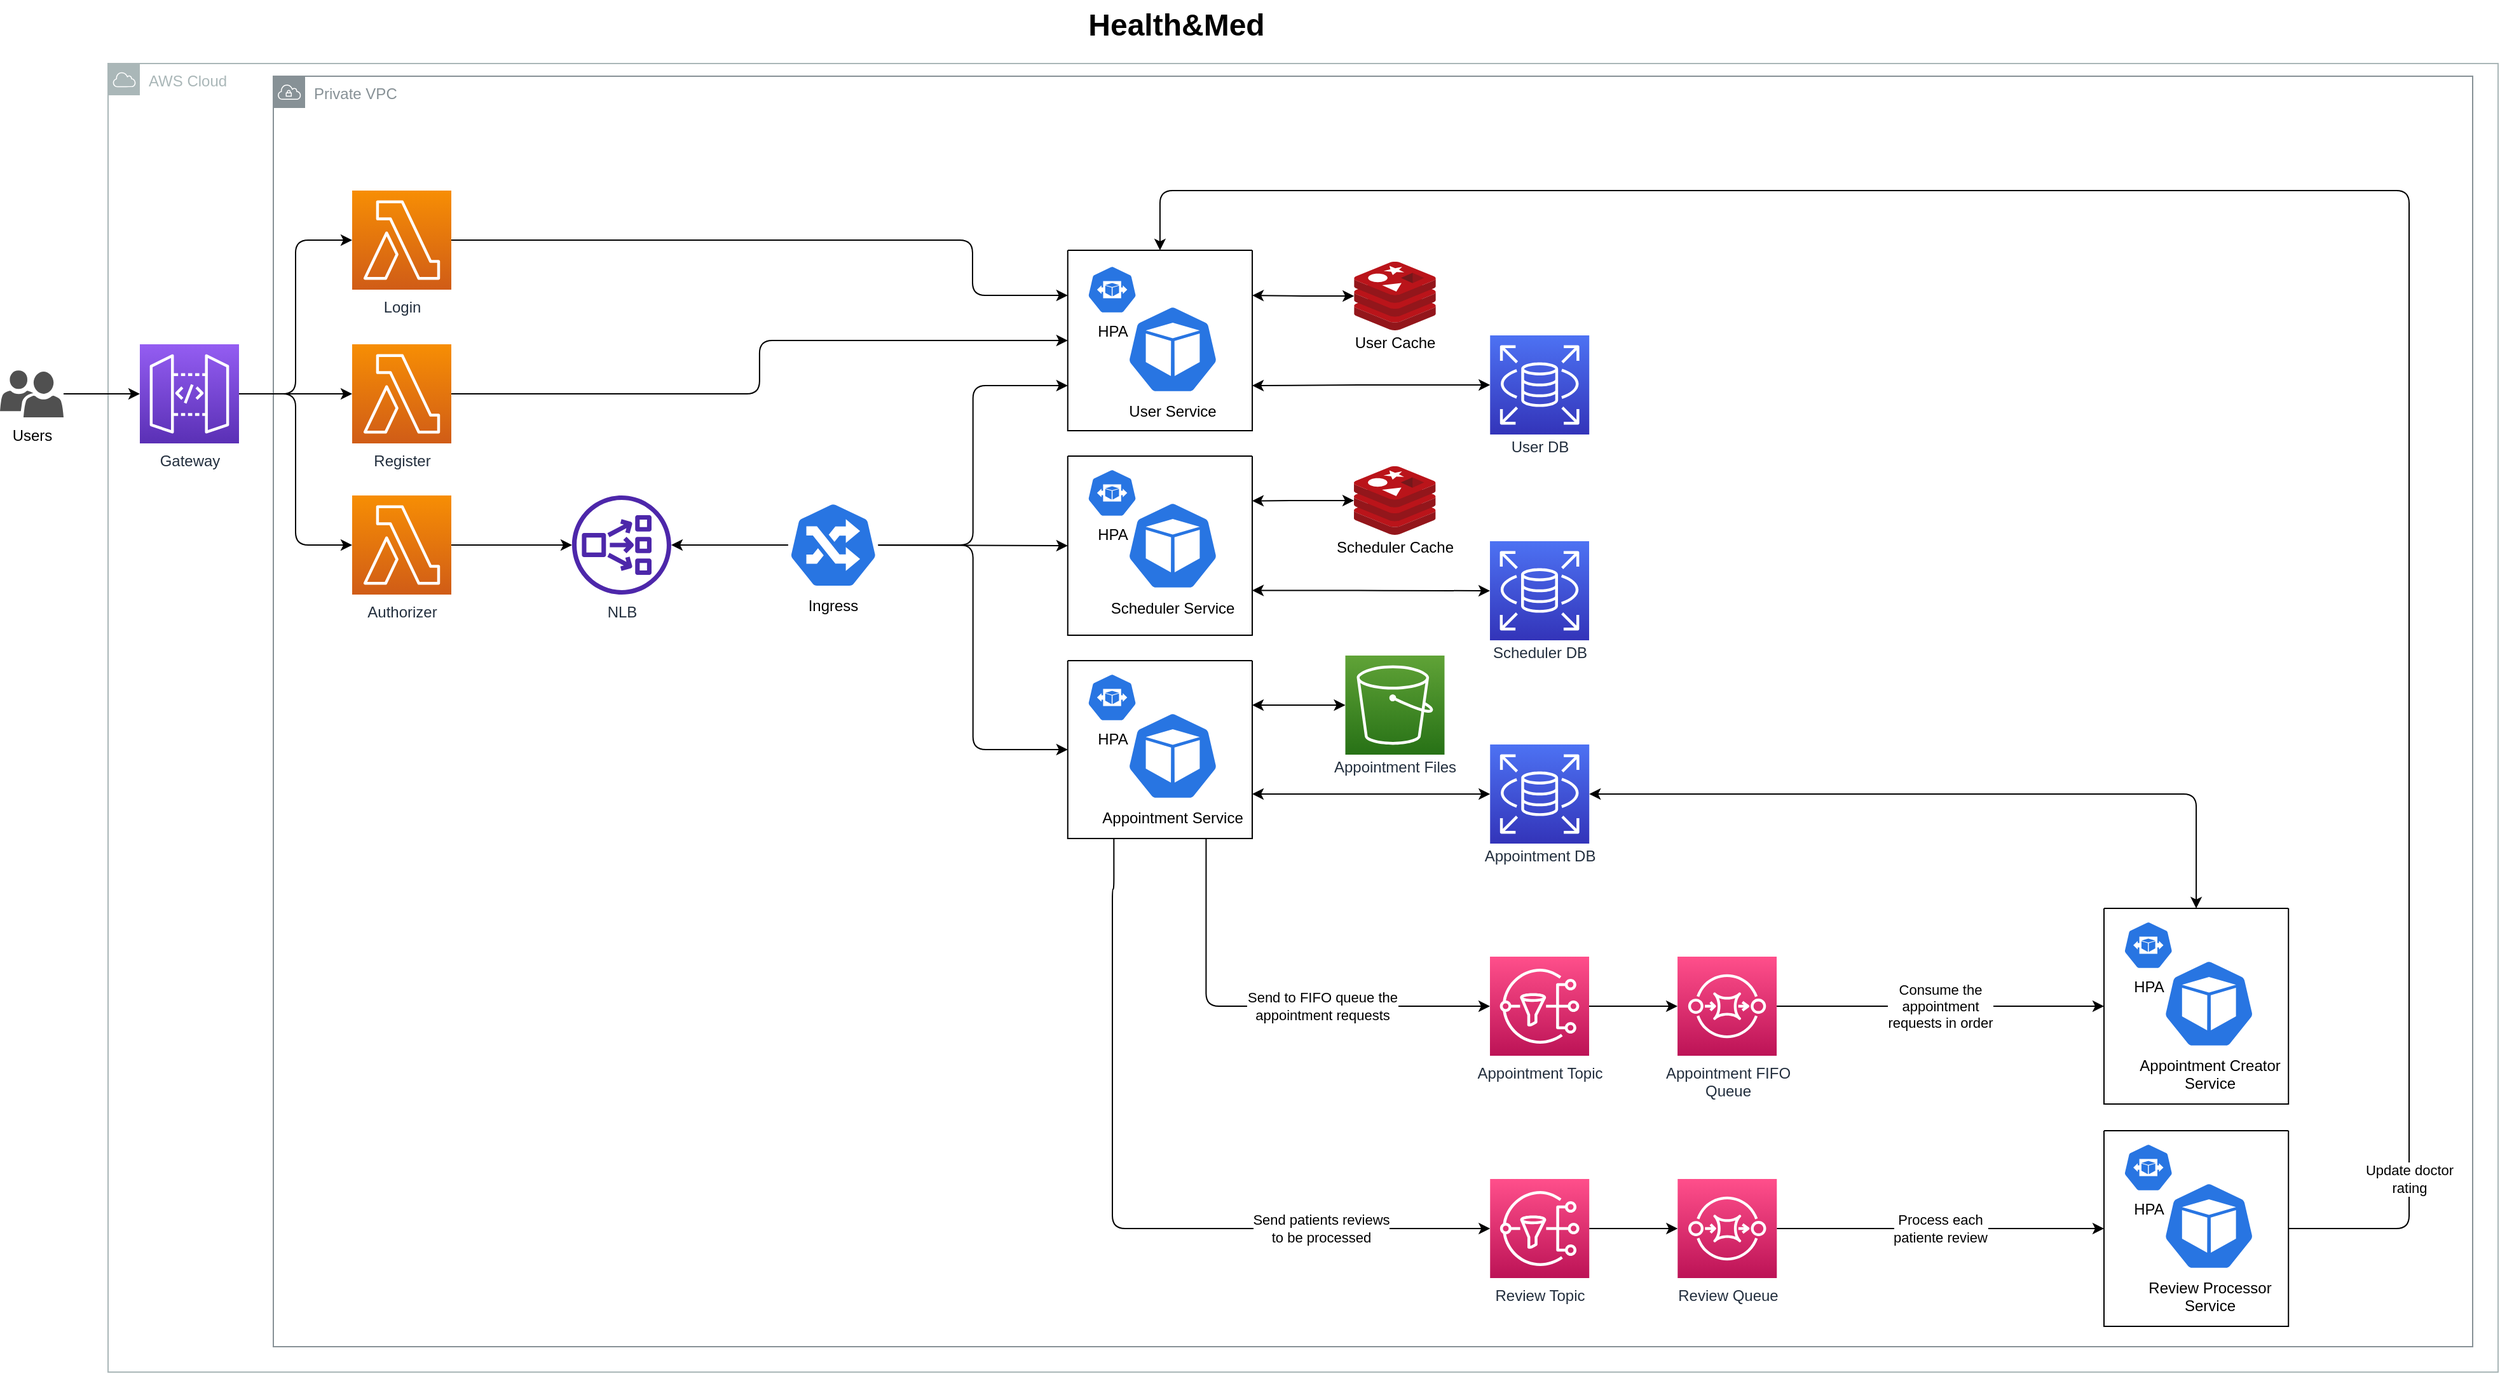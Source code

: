 <mxfile scale="1" border="10">
    <diagram id="gdUvleXatDT4JzoaOzgu" name="Arquitetura">
        <mxGraphModel dx="2665" dy="1490" grid="1" gridSize="10" guides="1" tooltips="1" connect="1" arrows="1" fold="1" page="1" pageScale="1" pageWidth="850" pageHeight="1100" background="#ffffff" math="0" shadow="0">
            <root>
                <mxCell id="0"/>
                <mxCell id="1" parent="0"/>
                <mxCell id="h52EhWeXdkFsN7Ld-P_R-19" value="AWS Cloud" style="sketch=0;outlineConnect=0;gradientColor=none;html=1;whiteSpace=wrap;fontSize=12;fontStyle=0;shape=mxgraph.aws4.group;grIcon=mxgraph.aws4.group_aws_cloud;strokeColor=#AAB7B8;fillColor=none;verticalAlign=top;align=left;spacingLeft=30;fontColor=#AAB7B8;dashed=0;labelBackgroundColor=default;rounded=1;movable=1;resizable=1;rotatable=1;deletable=1;editable=1;connectable=1;" parent="1" vertex="1">
                    <mxGeometry x="110" y="50" width="1880" height="1030" as="geometry"/>
                </mxCell>
                <mxCell id="h52EhWeXdkFsN7Ld-P_R-20" value="Private VPC" style="sketch=0;outlineConnect=0;gradientColor=none;html=1;whiteSpace=wrap;fontSize=12;fontStyle=0;shape=mxgraph.aws4.group;grIcon=mxgraph.aws4.group_vpc;strokeColor=#879196;fillColor=none;verticalAlign=top;align=left;spacingLeft=30;fontColor=#879196;dashed=0;labelBackgroundColor=default;rounded=1;movable=1;resizable=1;rotatable=1;deletable=1;editable=1;connectable=1;" parent="1" vertex="1">
                    <mxGeometry x="240" y="60" width="1730" height="1000" as="geometry"/>
                </mxCell>
                <mxCell id="2" value="Health&amp;amp;Med" style="text;strokeColor=none;fillColor=none;html=1;fontSize=24;fontStyle=1;verticalAlign=middle;align=center;rounded=1;" parent="1" vertex="1">
                    <mxGeometry x="900" width="100" height="40" as="geometry"/>
                </mxCell>
                <mxCell id="h52EhWeXdkFsN7Ld-P_R-56" style="edgeStyle=orthogonalEdgeStyle;curved=1;html=1;entryX=0;entryY=0.5;entryDx=0;entryDy=0;entryPerimeter=0;rounded=1;" parent="1" source="h52EhWeXdkFsN7Ld-P_R-12" target="h52EhWeXdkFsN7Ld-P_R-22" edge="1">
                    <mxGeometry relative="1" as="geometry"/>
                </mxCell>
                <mxCell id="h52EhWeXdkFsN7Ld-P_R-12" value="Users" style="sketch=0;pointerEvents=1;shadow=0;dashed=0;html=1;strokeColor=none;labelPosition=center;verticalLabelPosition=bottom;verticalAlign=top;align=center;fillColor=#505050;shape=mxgraph.mscae.intune.user_group;labelBackgroundColor=default;rounded=1;" parent="1" vertex="1">
                    <mxGeometry x="25" y="291.5" width="50" height="37" as="geometry"/>
                </mxCell>
                <mxCell id="h52EhWeXdkFsN7Ld-P_R-26" style="edgeStyle=orthogonalEdgeStyle;curved=1;html=1;entryX=0;entryY=0.5;entryDx=0;entryDy=0;entryPerimeter=0;rounded=1;" parent="1" source="h52EhWeXdkFsN7Ld-P_R-22" target="h52EhWeXdkFsN7Ld-P_R-23" edge="1">
                    <mxGeometry relative="1" as="geometry"/>
                </mxCell>
                <mxCell id="h52EhWeXdkFsN7Ld-P_R-27" style="edgeStyle=orthogonalEdgeStyle;html=1;entryX=0;entryY=0.5;entryDx=0;entryDy=0;entryPerimeter=0;rounded=1;" parent="1" source="h52EhWeXdkFsN7Ld-P_R-22" target="h52EhWeXdkFsN7Ld-P_R-25" edge="1">
                    <mxGeometry relative="1" as="geometry"/>
                </mxCell>
                <mxCell id="h52EhWeXdkFsN7Ld-P_R-28" style="edgeStyle=orthogonalEdgeStyle;html=1;entryX=0;entryY=0.5;entryDx=0;entryDy=0;entryPerimeter=0;rounded=1;" parent="1" source="h52EhWeXdkFsN7Ld-P_R-22" target="h52EhWeXdkFsN7Ld-P_R-24" edge="1">
                    <mxGeometry relative="1" as="geometry"/>
                </mxCell>
                <mxCell id="h52EhWeXdkFsN7Ld-P_R-22" value="Gateway" style="sketch=0;points=[[0,0,0],[0.25,0,0],[0.5,0,0],[0.75,0,0],[1,0,0],[0,1,0],[0.25,1,0],[0.5,1,0],[0.75,1,0],[1,1,0],[0,0.25,0],[0,0.5,0],[0,0.75,0],[1,0.25,0],[1,0.5,0],[1,0.75,0]];outlineConnect=0;fontColor=#232F3E;gradientColor=#945DF2;gradientDirection=north;fillColor=#5A30B5;strokeColor=#ffffff;dashed=0;verticalLabelPosition=bottom;verticalAlign=top;align=center;html=1;fontSize=12;fontStyle=0;aspect=fixed;shape=mxgraph.aws4.resourceIcon;resIcon=mxgraph.aws4.api_gateway;labelBackgroundColor=default;rounded=1;" parent="1" vertex="1">
                    <mxGeometry x="135" y="271" width="78" height="78" as="geometry"/>
                </mxCell>
                <mxCell id="54" style="edgeStyle=orthogonalEdgeStyle;rounded=1;html=1;entryX=0;entryY=0.5;entryDx=0;entryDy=0;startArrow=none;startFill=0;" parent="1" source="h52EhWeXdkFsN7Ld-P_R-23" target="51" edge="1">
                    <mxGeometry relative="1" as="geometry"/>
                </mxCell>
                <mxCell id="h52EhWeXdkFsN7Ld-P_R-23" value="Register" style="sketch=0;points=[[0,0,0],[0.25,0,0],[0.5,0,0],[0.75,0,0],[1,0,0],[0,1,0],[0.25,1,0],[0.5,1,0],[0.75,1,0],[1,1,0],[0,0.25,0],[0,0.5,0],[0,0.75,0],[1,0.25,0],[1,0.5,0],[1,0.75,0]];outlineConnect=0;fontColor=#232F3E;gradientColor=#F78E04;gradientDirection=north;fillColor=#D05C17;strokeColor=#ffffff;dashed=0;verticalLabelPosition=bottom;verticalAlign=top;align=center;html=1;fontSize=12;fontStyle=0;aspect=fixed;shape=mxgraph.aws4.resourceIcon;resIcon=mxgraph.aws4.lambda;labelBackgroundColor=default;rounded=1;" parent="1" vertex="1">
                    <mxGeometry x="302" y="271" width="78" height="78" as="geometry"/>
                </mxCell>
                <mxCell id="h52EhWeXdkFsN7Ld-P_R-34" style="edgeStyle=orthogonalEdgeStyle;curved=1;html=1;rounded=1;" parent="1" source="h52EhWeXdkFsN7Ld-P_R-24" target="h52EhWeXdkFsN7Ld-P_R-32" edge="1">
                    <mxGeometry relative="1" as="geometry"/>
                </mxCell>
                <mxCell id="h52EhWeXdkFsN7Ld-P_R-24" value="Authorizer" style="sketch=0;points=[[0,0,0],[0.25,0,0],[0.5,0,0],[0.75,0,0],[1,0,0],[0,1,0],[0.25,1,0],[0.5,1,0],[0.75,1,0],[1,1,0],[0,0.25,0],[0,0.5,0],[0,0.75,0],[1,0.25,0],[1,0.5,0],[1,0.75,0]];outlineConnect=0;fontColor=#232F3E;gradientColor=#F78E04;gradientDirection=north;fillColor=#D05C17;strokeColor=#ffffff;dashed=0;verticalLabelPosition=bottom;verticalAlign=top;align=center;html=1;fontSize=12;fontStyle=0;aspect=fixed;shape=mxgraph.aws4.resourceIcon;resIcon=mxgraph.aws4.lambda;labelBackgroundColor=default;rounded=1;" parent="1" vertex="1">
                    <mxGeometry x="302" y="390" width="78" height="78" as="geometry"/>
                </mxCell>
                <mxCell id="69" style="edgeStyle=orthogonalEdgeStyle;rounded=1;html=1;entryX=0;entryY=0.25;entryDx=0;entryDy=0;startArrow=none;startFill=0;" parent="1" source="h52EhWeXdkFsN7Ld-P_R-25" target="51" edge="1">
                    <mxGeometry relative="1" as="geometry">
                        <Array as="points">
                            <mxPoint x="790" y="189"/>
                            <mxPoint x="790" y="233"/>
                        </Array>
                    </mxGeometry>
                </mxCell>
                <mxCell id="h52EhWeXdkFsN7Ld-P_R-25" value="Login" style="sketch=0;points=[[0,0,0],[0.25,0,0],[0.5,0,0],[0.75,0,0],[1,0,0],[0,1,0],[0.25,1,0],[0.5,1,0],[0.75,1,0],[1,1,0],[0,0.25,0],[0,0.5,0],[0,0.75,0],[1,0.25,0],[1,0.5,0],[1,0.75,0]];outlineConnect=0;fontColor=#232F3E;gradientColor=#F78E04;gradientDirection=north;fillColor=#D05C17;strokeColor=#ffffff;dashed=0;verticalLabelPosition=bottom;verticalAlign=top;align=center;html=1;fontSize=12;fontStyle=0;aspect=fixed;shape=mxgraph.aws4.resourceIcon;resIcon=mxgraph.aws4.lambda;labelBackgroundColor=default;rounded=1;" parent="1" vertex="1">
                    <mxGeometry x="302" y="150" width="78" height="78" as="geometry"/>
                </mxCell>
                <mxCell id="h52EhWeXdkFsN7Ld-P_R-32" value="NLB" style="sketch=0;outlineConnect=0;fontColor=#232F3E;gradientColor=none;fillColor=#4D27AA;strokeColor=none;dashed=0;verticalLabelPosition=bottom;verticalAlign=top;align=center;html=1;fontSize=12;fontStyle=0;aspect=fixed;pointerEvents=1;shape=mxgraph.aws4.network_load_balancer;labelBackgroundColor=default;rounded=1;" parent="1" vertex="1">
                    <mxGeometry x="475" y="390" width="78" height="78" as="geometry"/>
                </mxCell>
                <mxCell id="53" style="edgeStyle=orthogonalEdgeStyle;html=1;entryX=0;entryY=0.75;entryDx=0;entryDy=0;startArrow=none;startFill=0;rounded=1;" parent="1" source="h52EhWeXdkFsN7Ld-P_R-35" target="51" edge="1">
                    <mxGeometry relative="1" as="geometry"/>
                </mxCell>
                <mxCell id="57" style="rounded=1;html=1;entryX=0;entryY=0.5;entryDx=0;entryDy=0;startArrow=none;startFill=0;" parent="1" source="h52EhWeXdkFsN7Ld-P_R-35" target="56" edge="1">
                    <mxGeometry relative="1" as="geometry"/>
                </mxCell>
                <mxCell id="65" style="edgeStyle=orthogonalEdgeStyle;rounded=1;html=1;entryX=0;entryY=0.5;entryDx=0;entryDy=0;startArrow=none;startFill=0;" parent="1" source="h52EhWeXdkFsN7Ld-P_R-35" target="62" edge="1">
                    <mxGeometry relative="1" as="geometry"/>
                </mxCell>
                <mxCell id="68" style="edgeStyle=orthogonalEdgeStyle;rounded=1;html=1;startArrow=none;startFill=0;" parent="1" source="h52EhWeXdkFsN7Ld-P_R-35" target="h52EhWeXdkFsN7Ld-P_R-32" edge="1">
                    <mxGeometry relative="1" as="geometry"/>
                </mxCell>
                <mxCell id="h52EhWeXdkFsN7Ld-P_R-35" value="Ingress" style="sketch=0;html=1;dashed=0;whitespace=wrap;fillColor=#2875E2;strokeColor=#ffffff;points=[[0.005,0.63,0],[0.1,0.2,0],[0.9,0.2,0],[0.5,0,0],[0.995,0.63,0],[0.72,0.99,0],[0.5,1,0],[0.28,0.99,0]];verticalLabelPosition=bottom;align=center;verticalAlign=top;shape=mxgraph.kubernetes.icon;prIcon=ing;labelBackgroundColor=default;rounded=1;" parent="1" vertex="1">
                    <mxGeometry x="645" y="395" width="70.83" height="68" as="geometry"/>
                </mxCell>
                <mxCell id="h52EhWeXdkFsN7Ld-P_R-50" value="Send to FIFO queue the&lt;br&gt;appointment requests" style="edgeStyle=orthogonalEdgeStyle;html=1;entryX=0;entryY=0.5;entryDx=0;entryDy=0;entryPerimeter=0;rounded=1;exitX=0.75;exitY=1;exitDx=0;exitDy=0;" parent="1" source="62" target="h52EhWeXdkFsN7Ld-P_R-49" edge="1">
                    <mxGeometry x="0.258" relative="1" as="geometry">
                        <mxPoint as="offset"/>
                    </mxGeometry>
                </mxCell>
                <mxCell id="43" value="Send patients reviews&lt;br&gt;to be processed" style="edgeStyle=orthogonalEdgeStyle;html=1;entryX=0;entryY=0.5;entryDx=0;entryDy=0;entryPerimeter=0;startArrow=none;startFill=0;endArrow=classic;endFill=1;exitX=0.25;exitY=1;exitDx=0;exitDy=0;" parent="1" source="62" target="22" edge="1">
                    <mxGeometry x="0.56" relative="1" as="geometry">
                        <Array as="points">
                            <mxPoint x="901" y="700"/>
                            <mxPoint x="900" y="700"/>
                            <mxPoint x="900" y="967"/>
                        </Array>
                        <mxPoint as="offset"/>
                    </mxGeometry>
                </mxCell>
                <mxCell id="h52EhWeXdkFsN7Ld-P_R-45" value="Scheduler DB" style="sketch=0;points=[[0,0,0],[0.25,0,0],[0.5,0,0],[0.75,0,0],[1,0,0],[0,1,0],[0.25,1,0],[0.5,1,0],[0.75,1,0],[1,1,0],[0,0.25,0],[0,0.5,0],[0,0.75,0],[1,0.25,0],[1,0.5,0],[1,0.75,0]];outlineConnect=0;fontColor=#232F3E;gradientColor=#4D72F3;gradientDirection=north;fillColor=#3334B9;strokeColor=#ffffff;dashed=0;verticalLabelPosition=bottom;verticalAlign=top;align=center;html=1;fontSize=12;fontStyle=0;aspect=fixed;shape=mxgraph.aws4.resourceIcon;resIcon=mxgraph.aws4.rds;labelBackgroundColor=default;rounded=1;spacingTop=-4;" parent="1" vertex="1">
                    <mxGeometry x="1197" y="426" width="78" height="78" as="geometry"/>
                </mxCell>
                <mxCell id="17" style="edgeStyle=none;html=1;entryX=0;entryY=0.5;entryDx=0;entryDy=0;entryPerimeter=0;" parent="1" source="h52EhWeXdkFsN7Ld-P_R-49" target="h52EhWeXdkFsN7Ld-P_R-53" edge="1">
                    <mxGeometry relative="1" as="geometry"/>
                </mxCell>
                <mxCell id="h52EhWeXdkFsN7Ld-P_R-49" value="Appointment Topic" style="sketch=0;points=[[0,0,0],[0.25,0,0],[0.5,0,0],[0.75,0,0],[1,0,0],[0,1,0],[0.25,1,0],[0.5,1,0],[0.75,1,0],[1,1,0],[0,0.25,0],[0,0.5,0],[0,0.75,0],[1,0.25,0],[1,0.5,0],[1,0.75,0]];outlineConnect=0;fontColor=#232F3E;gradientColor=#FF4F8B;gradientDirection=north;fillColor=#BC1356;strokeColor=#ffffff;dashed=0;verticalLabelPosition=bottom;verticalAlign=top;align=center;html=1;fontSize=12;fontStyle=0;aspect=fixed;shape=mxgraph.aws4.resourceIcon;resIcon=mxgraph.aws4.sns;labelBackgroundColor=default;rounded=1;" parent="1" vertex="1">
                    <mxGeometry x="1197" y="753" width="78" height="78" as="geometry"/>
                </mxCell>
                <mxCell id="h52EhWeXdkFsN7Ld-P_R-63" value="Consume the&lt;br&gt;appointment&lt;br&gt;requests in order" style="edgeStyle=orthogonalEdgeStyle;curved=1;html=1;rounded=1;entryX=0;entryY=0.5;entryDx=0;entryDy=0;" parent="1" source="h52EhWeXdkFsN7Ld-P_R-53" target="70" edge="1">
                    <mxGeometry relative="1" as="geometry">
                        <mxPoint x="1900" y="600" as="targetPoint"/>
                    </mxGeometry>
                </mxCell>
                <mxCell id="h52EhWeXdkFsN7Ld-P_R-53" value="Appointment FIFO&lt;br&gt;Queue" style="sketch=0;points=[[0,0,0],[0.25,0,0],[0.5,0,0],[0.75,0,0],[1,0,0],[0,1,0],[0.25,1,0],[0.5,1,0],[0.75,1,0],[1,1,0],[0,0.25,0],[0,0.5,0],[0,0.75,0],[1,0.25,0],[1,0.5,0],[1,0.75,0]];outlineConnect=0;fontColor=#232F3E;gradientColor=#FF4F8B;gradientDirection=north;fillColor=#BC1356;strokeColor=#ffffff;dashed=0;verticalLabelPosition=bottom;verticalAlign=top;align=center;html=1;fontSize=12;fontStyle=0;aspect=fixed;shape=mxgraph.aws4.resourceIcon;resIcon=mxgraph.aws4.sqs;labelBackgroundColor=default;rounded=1;" parent="1" vertex="1">
                    <mxGeometry x="1344.54" y="753" width="78" height="78" as="geometry"/>
                </mxCell>
                <mxCell id="11" style="edgeStyle=orthogonalEdgeStyle;html=1;entryX=1;entryY=0.25;entryDx=0;entryDy=0;startArrow=classic;startFill=1;rounded=0;" parent="1" source="h52EhWeXdkFsN7Ld-P_R-57" target="51" edge="1">
                    <mxGeometry relative="1" as="geometry"/>
                </mxCell>
                <mxCell id="h52EhWeXdkFsN7Ld-P_R-57" value="User Cache" style="sketch=0;aspect=fixed;html=1;points=[];align=center;image;fontSize=12;image=img/lib/mscae/Cache_Redis_Product.svg;labelBackgroundColor=default;strokeColor=default;spacingTop=-4;rounded=1;" parent="1" vertex="1">
                    <mxGeometry x="1090.105" y="206" width="64.29" height="54" as="geometry"/>
                </mxCell>
                <mxCell id="h52EhWeXdkFsN7Ld-P_R-47" value="Appointment DB" style="sketch=0;points=[[0,0,0],[0.25,0,0],[0.5,0,0],[0.75,0,0],[1,0,0],[0,1,0],[0.25,1,0],[0.5,1,0],[0.75,1,0],[1,1,0],[0,0.25,0],[0,0.5,0],[0,0.75,0],[1,0.25,0],[1,0.5,0],[1,0.75,0]];outlineConnect=0;fontColor=#232F3E;gradientColor=#4D72F3;gradientDirection=north;fillColor=#3334B9;strokeColor=#ffffff;dashed=0;verticalLabelPosition=bottom;verticalAlign=top;align=center;html=1;fontSize=12;fontStyle=0;aspect=fixed;shape=mxgraph.aws4.resourceIcon;resIcon=mxgraph.aws4.rds;labelBackgroundColor=default;spacingTop=-4;rounded=1;" parent="1" vertex="1">
                    <mxGeometry x="1197.11" y="586" width="78" height="78" as="geometry"/>
                </mxCell>
                <mxCell id="61" style="edgeStyle=orthogonalEdgeStyle;rounded=1;html=1;entryX=1;entryY=0.25;entryDx=0;entryDy=0;startArrow=classic;startFill=1;" parent="1" source="h52EhWeXdkFsN7Ld-P_R-67" target="56" edge="1">
                    <mxGeometry relative="1" as="geometry"/>
                </mxCell>
                <mxCell id="h52EhWeXdkFsN7Ld-P_R-67" value="Scheduler Cache" style="sketch=0;aspect=fixed;html=1;points=[];align=center;image;fontSize=12;image=img/lib/mscae/Cache_Redis_Product.svg;labelBackgroundColor=default;strokeColor=default;spacingTop=-4;rounded=1;" parent="1" vertex="1">
                    <mxGeometry x="1089.995" y="367" width="64.29" height="54" as="geometry"/>
                </mxCell>
                <mxCell id="52" style="html=1;entryX=1;entryY=0.75;entryDx=0;entryDy=0;startArrow=classic;startFill=1;edgeStyle=orthogonalEdgeStyle;" parent="1" source="h52EhWeXdkFsN7Ld-P_R-29" target="51" edge="1">
                    <mxGeometry relative="1" as="geometry"/>
                </mxCell>
                <mxCell id="h52EhWeXdkFsN7Ld-P_R-29" value="User DB" style="sketch=0;points=[[0,0,0],[0.25,0,0],[0.5,0,0],[0.75,0,0],[1,0,0],[0,1,0],[0.25,1,0],[0.5,1,0],[0.75,1,0],[1,1,0],[0,0.25,0],[0,0.5,0],[0,0.75,0],[1,0.25,0],[1,0.5,0],[1,0.75,0]];outlineConnect=0;fontColor=#232F3E;gradientColor=#4D72F3;gradientDirection=north;fillColor=#3334B9;strokeColor=#ffffff;dashed=0;verticalLabelPosition=bottom;verticalAlign=top;align=center;html=1;fontSize=12;fontStyle=0;aspect=fixed;shape=mxgraph.aws4.resourceIcon;resIcon=mxgraph.aws4.rds;labelBackgroundColor=default;rounded=1;spacingTop=-4;" parent="1" vertex="1">
                    <mxGeometry x="1197.11" y="264" width="78" height="78" as="geometry"/>
                </mxCell>
                <mxCell id="25" style="edgeStyle=orthogonalEdgeStyle;html=1;entryX=0;entryY=0.5;entryDx=0;entryDy=0;entryPerimeter=0;startArrow=none;startFill=0;endArrow=classic;endFill=1;" parent="1" source="22" target="23" edge="1">
                    <mxGeometry relative="1" as="geometry"/>
                </mxCell>
                <mxCell id="22" value="Review Topic" style="sketch=0;points=[[0,0,0],[0.25,0,0],[0.5,0,0],[0.75,0,0],[1,0,0],[0,1,0],[0.25,1,0],[0.5,1,0],[0.75,1,0],[1,1,0],[0,0.25,0],[0,0.5,0],[0,0.75,0],[1,0.25,0],[1,0.5,0],[1,0.75,0]];outlineConnect=0;fontColor=#232F3E;gradientColor=#FF4F8B;gradientDirection=north;fillColor=#BC1356;strokeColor=#ffffff;dashed=0;verticalLabelPosition=bottom;verticalAlign=top;align=center;html=1;fontSize=12;fontStyle=0;aspect=fixed;shape=mxgraph.aws4.resourceIcon;resIcon=mxgraph.aws4.sns;labelBackgroundColor=default;rounded=1;" parent="1" vertex="1">
                    <mxGeometry x="1197.11" y="928" width="78" height="78" as="geometry"/>
                </mxCell>
                <mxCell id="27" value="Process each&lt;br&gt;patiente review" style="edgeStyle=orthogonalEdgeStyle;html=1;entryX=0;entryY=0.5;entryDx=0;entryDy=0;startArrow=none;startFill=0;endArrow=classic;endFill=1;" parent="1" source="23" target="73" edge="1">
                    <mxGeometry relative="1" as="geometry"/>
                </mxCell>
                <mxCell id="23" value="Review Queue" style="sketch=0;points=[[0,0,0],[0.25,0,0],[0.5,0,0],[0.75,0,0],[1,0,0],[0,1,0],[0.25,1,0],[0.5,1,0],[0.75,1,0],[1,1,0],[0,0.25,0],[0,0.5,0],[0,0.75,0],[1,0.25,0],[1,0.5,0],[1,0.75,0]];outlineConnect=0;fontColor=#232F3E;gradientColor=#FF4F8B;gradientDirection=north;fillColor=#BC1356;strokeColor=#ffffff;dashed=0;verticalLabelPosition=bottom;verticalAlign=top;align=center;html=1;fontSize=12;fontStyle=0;aspect=fixed;shape=mxgraph.aws4.resourceIcon;resIcon=mxgraph.aws4.sqs;labelBackgroundColor=default;rounded=1;" parent="1" vertex="1">
                    <mxGeometry x="1344.65" y="928" width="78" height="78" as="geometry"/>
                </mxCell>
                <mxCell id="3" value="Appointment Files" style="sketch=0;points=[[0,0,0],[0.25,0,0],[0.5,0,0],[0.75,0,0],[1,0,0],[0,1,0],[0.25,1,0],[0.5,1,0],[0.75,1,0],[1,1,0],[0,0.25,0],[0,0.5,0],[0,0.75,0],[1,0.25,0],[1,0.5,0],[1,0.75,0]];outlineConnect=0;fontColor=#232F3E;gradientColor=#60A337;gradientDirection=north;fillColor=#277116;strokeColor=#ffffff;dashed=0;verticalLabelPosition=bottom;verticalAlign=top;align=center;html=1;fontSize=12;fontStyle=0;aspect=fixed;shape=mxgraph.aws4.resourceIcon;resIcon=mxgraph.aws4.s3;labelBackgroundColor=default;spacingTop=-4;" parent="1" vertex="1">
                    <mxGeometry x="1083.25" y="516" width="78" height="78" as="geometry"/>
                </mxCell>
                <mxCell id="78" style="edgeStyle=orthogonalEdgeStyle;html=1;entryX=1;entryY=0.5;entryDx=0;entryDy=0;startArrow=classic;startFill=1;endArrow=none;endFill=0;" edge="1" parent="1" source="51" target="73">
                    <mxGeometry relative="1" as="geometry">
                        <Array as="points">
                            <mxPoint x="938" y="150"/>
                            <mxPoint x="1920" y="150"/>
                            <mxPoint x="1920" y="967"/>
                        </Array>
                    </mxGeometry>
                </mxCell>
                <mxCell id="79" value="Update doctor&lt;br&gt;rating" style="edgeLabel;html=1;align=center;verticalAlign=middle;resizable=0;points=[];" vertex="1" connectable="0" parent="78">
                    <mxGeometry x="0.926" relative="1" as="geometry">
                        <mxPoint x="23" y="-39" as="offset"/>
                    </mxGeometry>
                </mxCell>
                <mxCell id="51" value="" style="swimlane;startSize=0;" parent="1" vertex="1">
                    <mxGeometry x="864.89" y="197" width="145.14" height="142" as="geometry"/>
                </mxCell>
                <mxCell id="h52EhWeXdkFsN7Ld-P_R-39" value="User Service" style="sketch=0;html=1;dashed=0;whitespace=wrap;fillColor=#2875E2;strokeColor=#ffffff;points=[[0.005,0.63,0],[0.1,0.2,0],[0.9,0.2,0],[0.5,0,0],[0.995,0.63,0],[0.72,0.99,0],[0.5,1,0],[0.28,0.99,0]];verticalLabelPosition=bottom;align=center;verticalAlign=top;shape=mxgraph.kubernetes.icon;prIcon=pod;labelBackgroundColor=default;rounded=1;" parent="51" vertex="1">
                    <mxGeometry x="46.14" y="43" width="72.92" height="70" as="geometry"/>
                </mxCell>
                <mxCell id="47" value="HPA" style="sketch=0;html=1;dashed=0;whitespace=wrap;fillColor=#2875E2;strokeColor=#ffffff;points=[[0.005,0.63,0],[0.1,0.2,0],[0.9,0.2,0],[0.5,0,0],[0.995,0.63,0],[0.72,0.99,0],[0.5,1,0],[0.28,0.99,0]];verticalLabelPosition=bottom;align=center;verticalAlign=top;shape=mxgraph.kubernetes.icon;prIcon=hpa" parent="51" vertex="1">
                    <mxGeometry x="15.14" y="12" width="39.58" height="38" as="geometry"/>
                </mxCell>
                <mxCell id="60" style="edgeStyle=orthogonalEdgeStyle;rounded=1;html=1;exitX=1;exitY=0.75;exitDx=0;exitDy=0;entryX=0;entryY=0.5;entryDx=0;entryDy=0;entryPerimeter=0;startArrow=classic;startFill=1;" parent="1" source="56" target="h52EhWeXdkFsN7Ld-P_R-45" edge="1">
                    <mxGeometry relative="1" as="geometry"/>
                </mxCell>
                <mxCell id="56" value="" style="swimlane;startSize=0;" parent="1" vertex="1">
                    <mxGeometry x="864.89" y="359" width="145.11" height="141" as="geometry"/>
                </mxCell>
                <mxCell id="h52EhWeXdkFsN7Ld-P_R-38" value="Scheduler Service" style="sketch=0;html=1;dashed=0;whitespace=wrap;fillColor=#2875E2;strokeColor=#ffffff;points=[[0.005,0.63,0],[0.1,0.2,0],[0.9,0.2,0],[0.5,0,0],[0.995,0.63,0],[0.72,0.99,0],[0.5,1,0],[0.28,0.99,0]];verticalLabelPosition=bottom;align=center;verticalAlign=top;shape=mxgraph.kubernetes.icon;prIcon=pod;labelBackgroundColor=default;rounded=1;" parent="56" vertex="1">
                    <mxGeometry x="46.14" y="35.5" width="72.92" height="70" as="geometry"/>
                </mxCell>
                <mxCell id="46" value="HPA" style="sketch=0;html=1;dashed=0;whitespace=wrap;fillColor=#2875E2;strokeColor=#ffffff;points=[[0.005,0.63,0],[0.1,0.2,0],[0.9,0.2,0],[0.5,0,0],[0.995,0.63,0],[0.72,0.99,0],[0.5,1,0],[0.28,0.99,0]];verticalLabelPosition=bottom;align=center;verticalAlign=top;shape=mxgraph.kubernetes.icon;prIcon=hpa" parent="56" vertex="1">
                    <mxGeometry x="15.11" y="10" width="39.58" height="38" as="geometry"/>
                </mxCell>
                <mxCell id="63" style="edgeStyle=orthogonalEdgeStyle;rounded=0;html=1;exitX=1;exitY=0.25;exitDx=0;exitDy=0;entryX=0;entryY=0.5;entryDx=0;entryDy=0;entryPerimeter=0;startArrow=classic;startFill=1;" parent="1" source="62" target="3" edge="1">
                    <mxGeometry relative="1" as="geometry"/>
                </mxCell>
                <mxCell id="64" style="edgeStyle=orthogonalEdgeStyle;rounded=0;html=1;exitX=1;exitY=0.75;exitDx=0;exitDy=0;entryX=0;entryY=0.5;entryDx=0;entryDy=0;entryPerimeter=0;startArrow=classic;startFill=1;" parent="1" source="62" target="h52EhWeXdkFsN7Ld-P_R-47" edge="1">
                    <mxGeometry relative="1" as="geometry"/>
                </mxCell>
                <mxCell id="62" value="" style="swimlane;startSize=0;" parent="1" vertex="1">
                    <mxGeometry x="864.89" y="520" width="145.11" height="140" as="geometry"/>
                </mxCell>
                <mxCell id="h52EhWeXdkFsN7Ld-P_R-40" value="Appointment Service" style="sketch=0;html=1;dashed=0;whitespace=wrap;fillColor=#2875E2;strokeColor=#ffffff;points=[[0.005,0.63,0],[0.1,0.2,0],[0.9,0.2,0],[0.5,0,0],[0.995,0.63,0],[0.72,0.99,0],[0.5,1,0],[0.28,0.99,0]];verticalLabelPosition=bottom;align=center;verticalAlign=top;shape=mxgraph.kubernetes.icon;prIcon=pod;labelBackgroundColor=default;rounded=1;" parent="62" vertex="1">
                    <mxGeometry x="46.14" y="40" width="72.92" height="70" as="geometry"/>
                </mxCell>
                <mxCell id="45" value="HPA" style="sketch=0;html=1;dashed=0;whitespace=wrap;fillColor=#2875E2;strokeColor=#ffffff;points=[[0.005,0.63,0],[0.1,0.2,0],[0.9,0.2,0],[0.5,0,0],[0.995,0.63,0],[0.72,0.99,0],[0.5,1,0],[0.28,0.99,0]];verticalLabelPosition=bottom;align=center;verticalAlign=top;shape=mxgraph.kubernetes.icon;prIcon=hpa" parent="62" vertex="1">
                    <mxGeometry x="15.11" y="10" width="39.58" height="38" as="geometry"/>
                </mxCell>
                <mxCell id="80" style="edgeStyle=orthogonalEdgeStyle;html=1;entryX=1;entryY=0.5;entryDx=0;entryDy=0;entryPerimeter=0;startArrow=classic;startFill=1;endArrow=classic;endFill=1;" edge="1" parent="1" source="70" target="h52EhWeXdkFsN7Ld-P_R-47">
                    <mxGeometry relative="1" as="geometry">
                        <Array as="points">
                            <mxPoint x="1753" y="625"/>
                        </Array>
                    </mxGeometry>
                </mxCell>
                <mxCell id="70" value="" style="swimlane;startSize=0;" vertex="1" parent="1">
                    <mxGeometry x="1680" y="715" width="145.11" height="154" as="geometry"/>
                </mxCell>
                <mxCell id="71" value="Appointment Creator&lt;br style=&quot;border-color: var(--border-color);&quot;&gt;Service" style="sketch=0;html=1;dashed=0;whitespace=wrap;fillColor=#2875E2;strokeColor=#ffffff;points=[[0.005,0.63,0],[0.1,0.2,0],[0.9,0.2,0],[0.5,0,0],[0.995,0.63,0],[0.72,0.99,0],[0.5,1,0],[0.28,0.99,0]];verticalLabelPosition=bottom;align=center;verticalAlign=top;shape=mxgraph.kubernetes.icon;prIcon=pod;labelBackgroundColor=default;rounded=1;" vertex="1" parent="70">
                    <mxGeometry x="46.14" y="40" width="72.92" height="70" as="geometry"/>
                </mxCell>
                <mxCell id="72" value="HPA" style="sketch=0;html=1;dashed=0;whitespace=wrap;fillColor=#2875E2;strokeColor=#ffffff;points=[[0.005,0.63,0],[0.1,0.2,0],[0.9,0.2,0],[0.5,0,0],[0.995,0.63,0],[0.72,0.99,0],[0.5,1,0],[0.28,0.99,0]];verticalLabelPosition=bottom;align=center;verticalAlign=top;shape=mxgraph.kubernetes.icon;prIcon=hpa" vertex="1" parent="70">
                    <mxGeometry x="15.11" y="10" width="39.58" height="38" as="geometry"/>
                </mxCell>
                <mxCell id="73" value="" style="swimlane;startSize=0;" vertex="1" parent="1">
                    <mxGeometry x="1680" y="890" width="145.11" height="154" as="geometry"/>
                </mxCell>
                <mxCell id="74" value="Review Processor&lt;br style=&quot;border-color: var(--border-color);&quot;&gt;Service" style="sketch=0;html=1;dashed=0;whitespace=wrap;fillColor=#2875E2;strokeColor=#ffffff;points=[[0.005,0.63,0],[0.1,0.2,0],[0.9,0.2,0],[0.5,0,0],[0.995,0.63,0],[0.72,0.99,0],[0.5,1,0],[0.28,0.99,0]];verticalLabelPosition=bottom;align=center;verticalAlign=top;shape=mxgraph.kubernetes.icon;prIcon=pod;labelBackgroundColor=default;rounded=1;" vertex="1" parent="73">
                    <mxGeometry x="46.14" y="40" width="72.92" height="70" as="geometry"/>
                </mxCell>
                <mxCell id="75" value="HPA" style="sketch=0;html=1;dashed=0;whitespace=wrap;fillColor=#2875E2;strokeColor=#ffffff;points=[[0.005,0.63,0],[0.1,0.2,0],[0.9,0.2,0],[0.5,0,0],[0.995,0.63,0],[0.72,0.99,0],[0.5,1,0],[0.28,0.99,0]];verticalLabelPosition=bottom;align=center;verticalAlign=top;shape=mxgraph.kubernetes.icon;prIcon=hpa" vertex="1" parent="73">
                    <mxGeometry x="15.11" y="10" width="39.58" height="38" as="geometry"/>
                </mxCell>
            </root>
        </mxGraphModel>
    </diagram>
</mxfile>